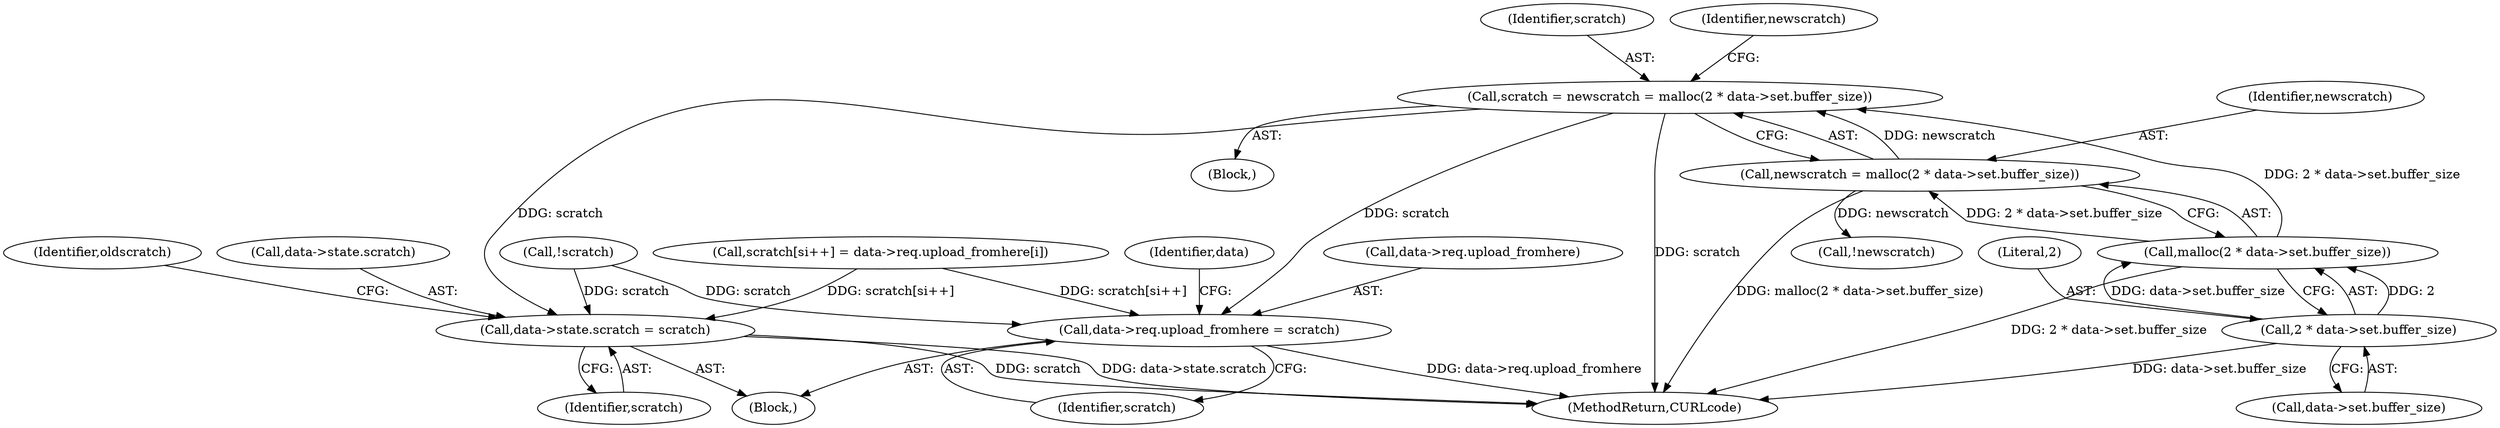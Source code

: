 digraph "0_curl_ba1dbd78e5f1ed67c1b8d37ac89d90e5e330b628@API" {
"1000166" [label="(Call,scratch = newscratch = malloc(2 * data->set.buffer_size))"];
"1000168" [label="(Call,newscratch = malloc(2 * data->set.buffer_size))"];
"1000170" [label="(Call,malloc(2 * data->set.buffer_size))"];
"1000171" [label="(Call,2 * data->set.buffer_size)"];
"1000389" [label="(Call,data->req.upload_fromhere = scratch)"];
"1000396" [label="(Call,data->state.scratch = scratch)"];
"1000155" [label="(Call,!scratch)"];
"1000169" [label="(Identifier,newscratch)"];
"1000173" [label="(Call,data->set.buffer_size)"];
"1000167" [label="(Identifier,scratch)"];
"1000344" [label="(Call,scratch[si++] = data->req.upload_fromhere[i])"];
"1000402" [label="(Identifier,scratch)"];
"1000396" [label="(Call,data->state.scratch = scratch)"];
"1000399" [label="(Identifier,data)"];
"1000404" [label="(Identifier,oldscratch)"];
"1000180" [label="(Identifier,newscratch)"];
"1000162" [label="(Block,)"];
"1000417" [label="(MethodReturn,CURLcode)"];
"1000395" [label="(Identifier,scratch)"];
"1000172" [label="(Literal,2)"];
"1000389" [label="(Call,data->req.upload_fromhere = scratch)"];
"1000166" [label="(Call,scratch = newscratch = malloc(2 * data->set.buffer_size))"];
"1000179" [label="(Call,!newscratch)"];
"1000170" [label="(Call,malloc(2 * data->set.buffer_size))"];
"1000390" [label="(Call,data->req.upload_fromhere)"];
"1000397" [label="(Call,data->state.scratch)"];
"1000388" [label="(Block,)"];
"1000168" [label="(Call,newscratch = malloc(2 * data->set.buffer_size))"];
"1000171" [label="(Call,2 * data->set.buffer_size)"];
"1000166" -> "1000162"  [label="AST: "];
"1000166" -> "1000168"  [label="CFG: "];
"1000167" -> "1000166"  [label="AST: "];
"1000168" -> "1000166"  [label="AST: "];
"1000180" -> "1000166"  [label="CFG: "];
"1000166" -> "1000417"  [label="DDG: scratch"];
"1000168" -> "1000166"  [label="DDG: newscratch"];
"1000170" -> "1000166"  [label="DDG: 2 * data->set.buffer_size"];
"1000166" -> "1000389"  [label="DDG: scratch"];
"1000166" -> "1000396"  [label="DDG: scratch"];
"1000168" -> "1000170"  [label="CFG: "];
"1000169" -> "1000168"  [label="AST: "];
"1000170" -> "1000168"  [label="AST: "];
"1000168" -> "1000417"  [label="DDG: malloc(2 * data->set.buffer_size)"];
"1000170" -> "1000168"  [label="DDG: 2 * data->set.buffer_size"];
"1000168" -> "1000179"  [label="DDG: newscratch"];
"1000170" -> "1000171"  [label="CFG: "];
"1000171" -> "1000170"  [label="AST: "];
"1000170" -> "1000417"  [label="DDG: 2 * data->set.buffer_size"];
"1000171" -> "1000170"  [label="DDG: 2"];
"1000171" -> "1000170"  [label="DDG: data->set.buffer_size"];
"1000171" -> "1000173"  [label="CFG: "];
"1000172" -> "1000171"  [label="AST: "];
"1000173" -> "1000171"  [label="AST: "];
"1000171" -> "1000417"  [label="DDG: data->set.buffer_size"];
"1000389" -> "1000388"  [label="AST: "];
"1000389" -> "1000395"  [label="CFG: "];
"1000390" -> "1000389"  [label="AST: "];
"1000395" -> "1000389"  [label="AST: "];
"1000399" -> "1000389"  [label="CFG: "];
"1000389" -> "1000417"  [label="DDG: data->req.upload_fromhere"];
"1000155" -> "1000389"  [label="DDG: scratch"];
"1000344" -> "1000389"  [label="DDG: scratch[si++]"];
"1000396" -> "1000388"  [label="AST: "];
"1000396" -> "1000402"  [label="CFG: "];
"1000397" -> "1000396"  [label="AST: "];
"1000402" -> "1000396"  [label="AST: "];
"1000404" -> "1000396"  [label="CFG: "];
"1000396" -> "1000417"  [label="DDG: data->state.scratch"];
"1000396" -> "1000417"  [label="DDG: scratch"];
"1000344" -> "1000396"  [label="DDG: scratch[si++]"];
"1000155" -> "1000396"  [label="DDG: scratch"];
}
